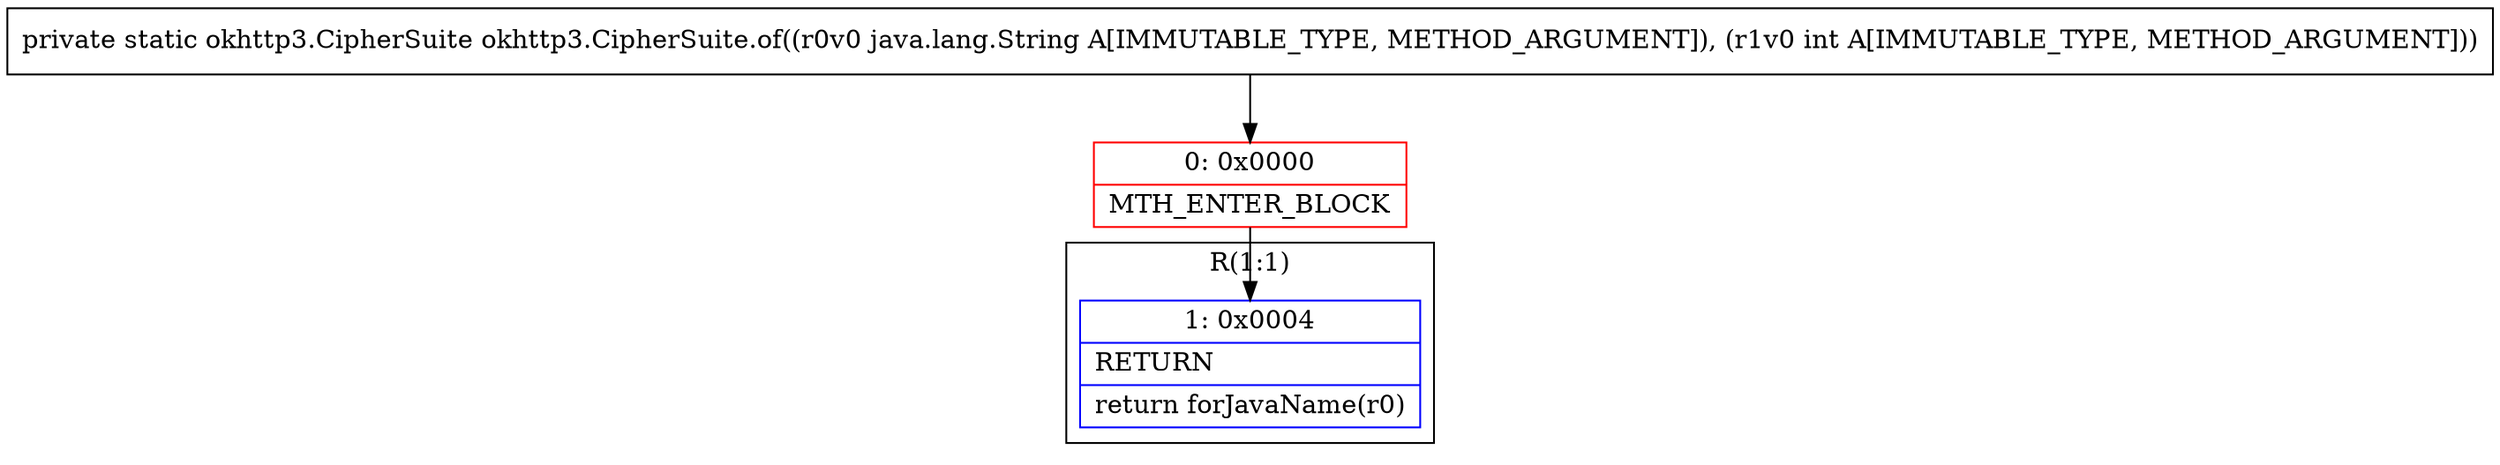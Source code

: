 digraph "CFG forokhttp3.CipherSuite.of(Ljava\/lang\/String;I)Lokhttp3\/CipherSuite;" {
subgraph cluster_Region_1694542843 {
label = "R(1:1)";
node [shape=record,color=blue];
Node_1 [shape=record,label="{1\:\ 0x0004|RETURN\l|return forJavaName(r0)\l}"];
}
Node_0 [shape=record,color=red,label="{0\:\ 0x0000|MTH_ENTER_BLOCK\l}"];
MethodNode[shape=record,label="{private static okhttp3.CipherSuite okhttp3.CipherSuite.of((r0v0 java.lang.String A[IMMUTABLE_TYPE, METHOD_ARGUMENT]), (r1v0 int A[IMMUTABLE_TYPE, METHOD_ARGUMENT])) }"];
MethodNode -> Node_0;
Node_0 -> Node_1;
}

